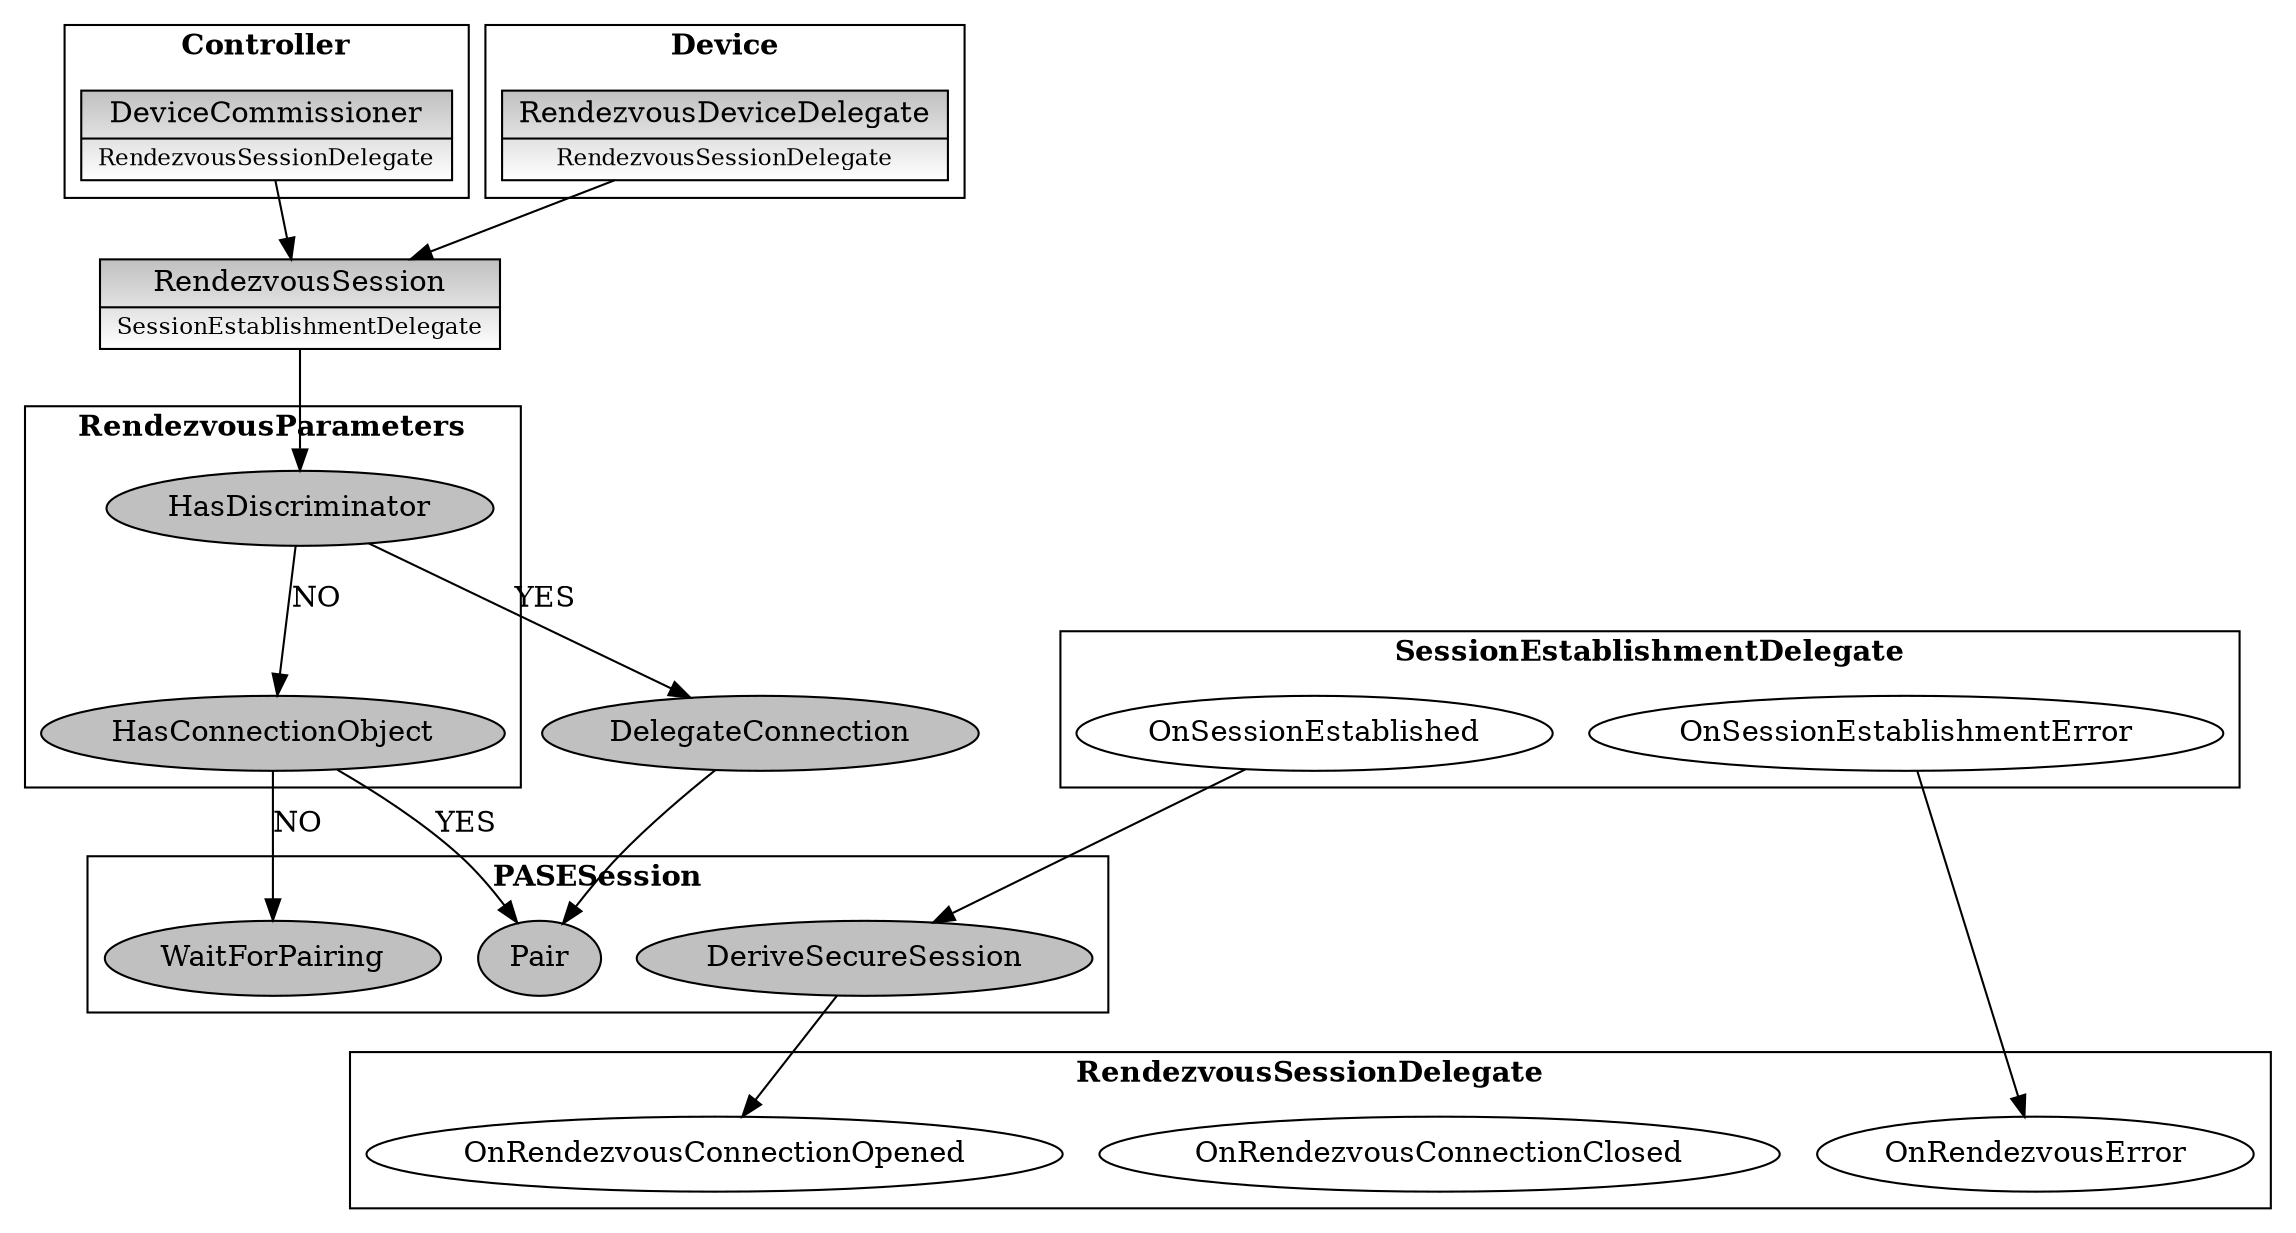 digraph RendezvousSession
{
  node [fillcolor="gray", style=filled]

  # This section represents controller-only elements
  subgraph cluster_controller {
    label=<<b>Controller</b>>
    node [fillcolor="white:gray", gradientangle=90]

    DeviceCommissioner [shape=record label=<{DeviceCommissioner|<font point-size="11">RendezvousSessionDelegate</font>}>, URL="@ref chip::Controller::DeviceCommissioner"]
  }

  # This section represents device-only elements
  subgraph cluster_device {
    label=<<b>Device</b>>
    node [fillcolor="white:gray", gradientangle=90]

    RendezvousDeviceDelegate [shape=record label=<{RendezvousDeviceDelegate|<font point-size="11">RendezvousSessionDelegate</font>}> URL="@ref chip::RendezvousSessionDelegate"]
  }

  # This section represents elements which belongs to src/transport/
  subgraph rendezvousSession {
    node [fillcolor="white:gray", gradientangle=90]

    RendezvousSession [shape=record, label=<{RendezvousSession|<font point-size="11">SessionEstablishmentDelegate</font>}>, URL="@ref chip::SessionEstablishmentDelegate"]
  }

  # This section represents methods which belongs to PASESession
  subgraph cluster_securePairingSession {
    label=<<b>PASESession</b>>
    node [fillcolor="gray"]

    WaitForPairing [URL="@ref chip::PASESession::WaitForPairing"]
    Pair [URL="@ref chip::PASESession::Pair"]
    DeriveSecureSession [URL="@ref chip::PASESession::DeriveSecureSession"]
  }

  # This section represents methods which belongs to RendezvousParameters
  subgraph cluster_RendezvousParameters {
    label=<<b>RendezvousParameters</b>>
    node [fillcolor="gray"]

    HasDiscriminator [URL="@ref chip::RendezvousParameters::HasDiscriminator"]
    HasConnectionObject [URL="@ref chip::RendezvousParameters::HasConnectionObject"]
  }

  # This section represents callbacks which belongs to RendezvousSessionDelegate
  subgraph cluster_rendezvousSessionDelegate {
    label=<<b>RendezvousSessionDelegate</b>>
    node [fillcolor="white"]

    OnRendezvousConnectionOpened [URL="@ref chip::RendezvousSessionDelegate::OnRendezvousConnectionOpened"]
    OnRendezvousConnectionClosed [URL="@ref chip::RendezvousSessionDelegate::OnRendezvousConnectionClosed"]
    OnRendezvousError [URL="@ref chip::RendezvousSessionDelegate::OnRendezvousError"]
  }

  # This section represents callbacks which belongs to SessionEstablishmentDelegate
  subgraph cluster_secureSessionEstablishmentDelegate {
    label=<<b>SessionEstablishmentDelegate</b>>
    node [fillcolor="white"]

    OnSessionEstablishmentError [URL="@ref chip::SessionEstablishmentDelegate::OnSessionEstablishmentError"]
    OnSessionEstablished [URL="@ref chip::SessionEstablishmentDelegate::OnSessionEstablished"]
  }

  #############################
  # Main relationships
  #############################
  {DeviceCommissioner, RendezvousDeviceDelegate} -> RendezvousSession

  RendezvousSession -> HasDiscriminator

  HasDiscriminator -> DelegateConnection [label=YES]
  DelegateConnection -> Pair

  HasDiscriminator -> HasConnectionObject [label=NO]
  HasConnectionObject -> Pair [label=YES]

  HasConnectionObject -> WaitForPairing [label=NO]

  OnSessionEstablishmentError -> OnRendezvousError
  OnSessionEstablished -> DeriveSecureSession -> OnRendezvousConnectionOpened
}
